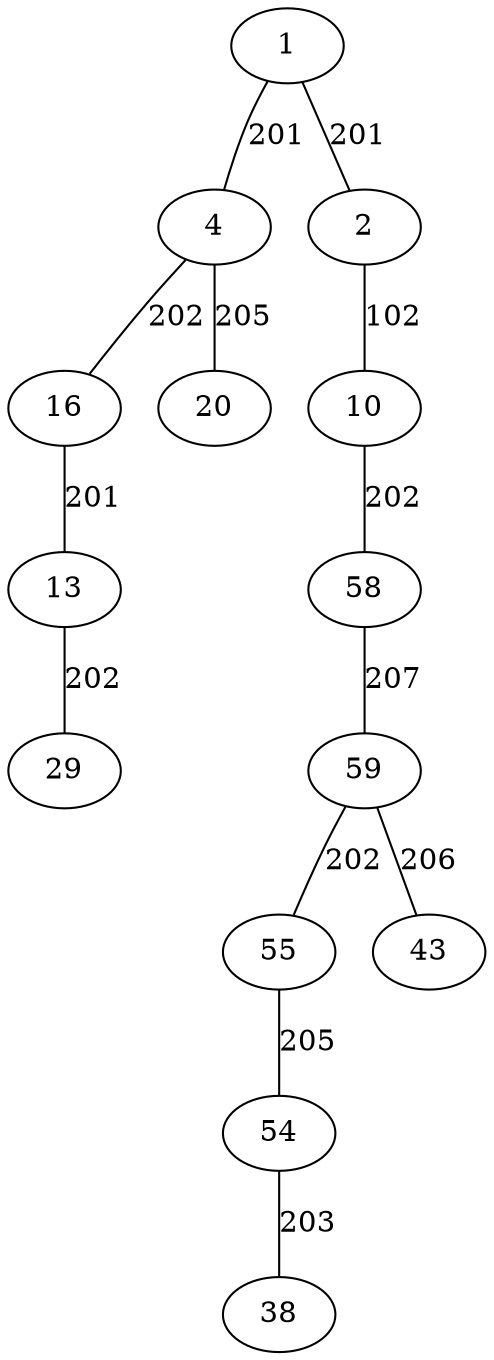 graph {
    1--4 [label=201];
    1--2 [label=201];
    4--16 [label=202];
    4--20 [label=205];
    16--13 [label=201];
    13--29 [label=202];
    2--10 [label=102];
    10--58 [label=202];
    58--59 [label=207];
    59--55 [label=202];
    59--43 [label=206];
    55--54 [label=205];
    54--38 [label=203];
}